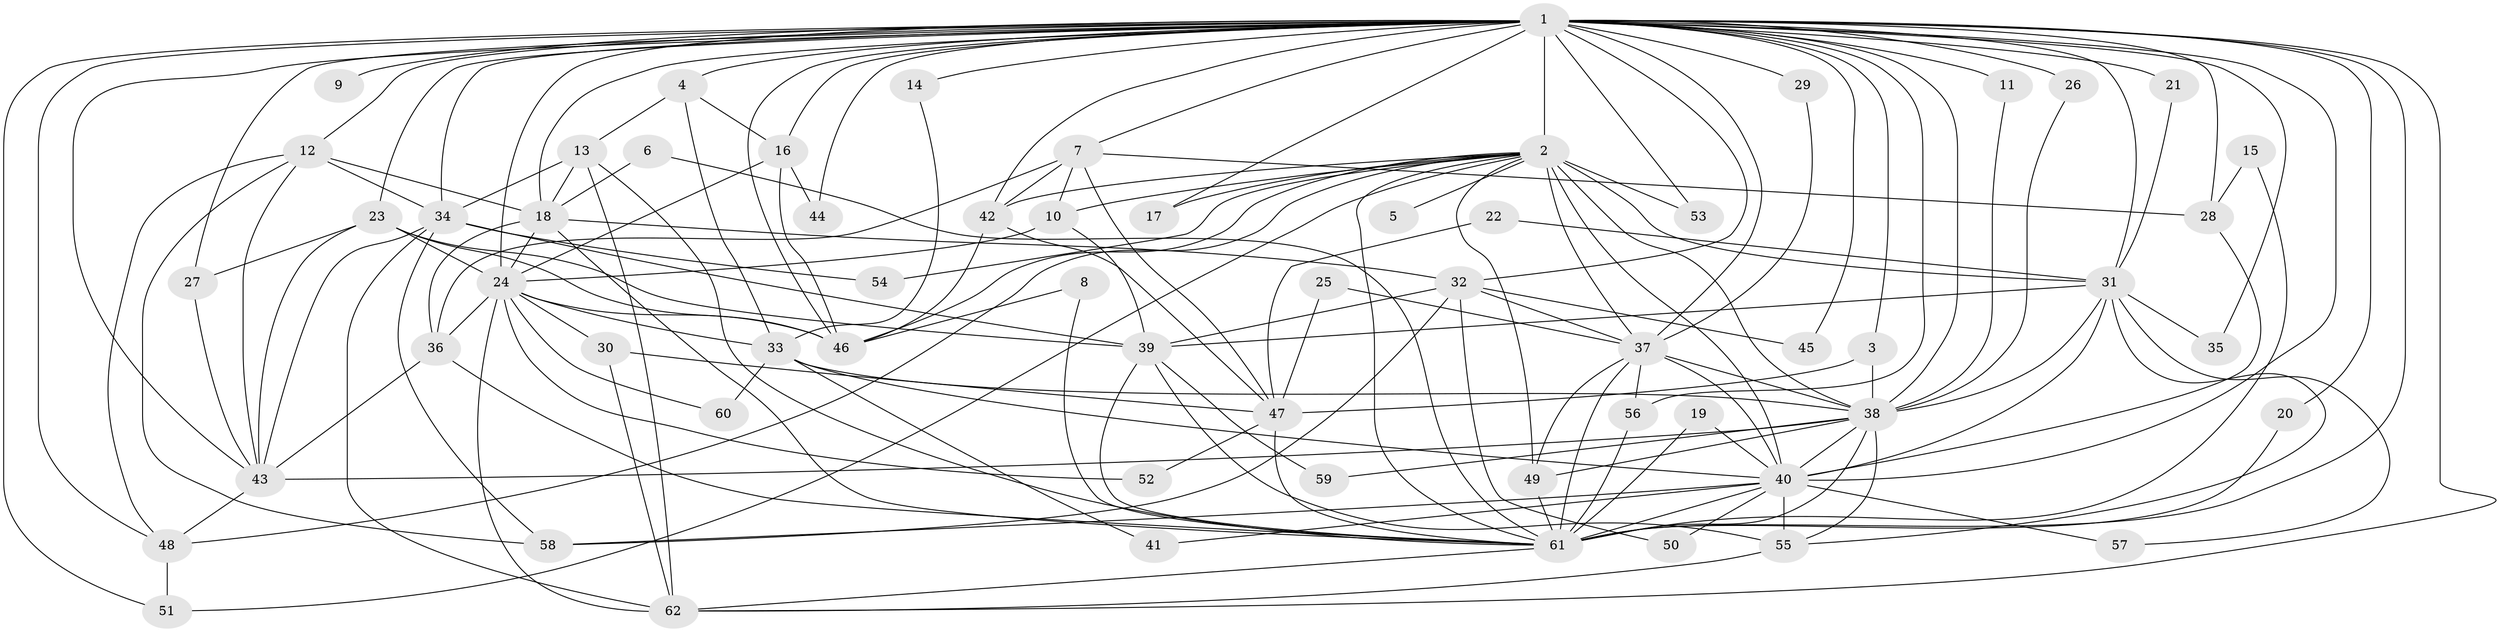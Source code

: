 // original degree distribution, {21: 0.008064516129032258, 22: 0.008064516129032258, 19: 0.016129032258064516, 20: 0.008064516129032258, 14: 0.008064516129032258, 18: 0.016129032258064516, 24: 0.008064516129032258, 10: 0.016129032258064516, 13: 0.008064516129032258, 8: 0.03225806451612903, 4: 0.06451612903225806, 6: 0.03225806451612903, 5: 0.06451612903225806, 3: 0.1935483870967742, 7: 0.016129032258064516, 2: 0.5}
// Generated by graph-tools (version 1.1) at 2025/49/03/09/25 03:49:31]
// undirected, 62 vertices, 166 edges
graph export_dot {
graph [start="1"]
  node [color=gray90,style=filled];
  1;
  2;
  3;
  4;
  5;
  6;
  7;
  8;
  9;
  10;
  11;
  12;
  13;
  14;
  15;
  16;
  17;
  18;
  19;
  20;
  21;
  22;
  23;
  24;
  25;
  26;
  27;
  28;
  29;
  30;
  31;
  32;
  33;
  34;
  35;
  36;
  37;
  38;
  39;
  40;
  41;
  42;
  43;
  44;
  45;
  46;
  47;
  48;
  49;
  50;
  51;
  52;
  53;
  54;
  55;
  56;
  57;
  58;
  59;
  60;
  61;
  62;
  1 -- 2 [weight=8.0];
  1 -- 3 [weight=1.0];
  1 -- 4 [weight=1.0];
  1 -- 7 [weight=2.0];
  1 -- 9 [weight=2.0];
  1 -- 11 [weight=1.0];
  1 -- 12 [weight=1.0];
  1 -- 14 [weight=1.0];
  1 -- 16 [weight=1.0];
  1 -- 17 [weight=1.0];
  1 -- 18 [weight=2.0];
  1 -- 20 [weight=1.0];
  1 -- 21 [weight=1.0];
  1 -- 23 [weight=2.0];
  1 -- 24 [weight=2.0];
  1 -- 26 [weight=1.0];
  1 -- 27 [weight=1.0];
  1 -- 28 [weight=3.0];
  1 -- 29 [weight=1.0];
  1 -- 31 [weight=1.0];
  1 -- 32 [weight=1.0];
  1 -- 34 [weight=4.0];
  1 -- 35 [weight=1.0];
  1 -- 37 [weight=4.0];
  1 -- 38 [weight=5.0];
  1 -- 40 [weight=4.0];
  1 -- 42 [weight=1.0];
  1 -- 43 [weight=1.0];
  1 -- 44 [weight=1.0];
  1 -- 45 [weight=1.0];
  1 -- 46 [weight=1.0];
  1 -- 48 [weight=1.0];
  1 -- 51 [weight=1.0];
  1 -- 53 [weight=1.0];
  1 -- 56 [weight=1.0];
  1 -- 61 [weight=4.0];
  1 -- 62 [weight=1.0];
  2 -- 5 [weight=1.0];
  2 -- 10 [weight=1.0];
  2 -- 17 [weight=1.0];
  2 -- 31 [weight=1.0];
  2 -- 37 [weight=2.0];
  2 -- 38 [weight=2.0];
  2 -- 40 [weight=2.0];
  2 -- 42 [weight=2.0];
  2 -- 46 [weight=1.0];
  2 -- 48 [weight=1.0];
  2 -- 49 [weight=1.0];
  2 -- 51 [weight=1.0];
  2 -- 53 [weight=1.0];
  2 -- 54 [weight=1.0];
  2 -- 61 [weight=2.0];
  3 -- 38 [weight=1.0];
  3 -- 47 [weight=1.0];
  4 -- 13 [weight=1.0];
  4 -- 16 [weight=1.0];
  4 -- 33 [weight=1.0];
  6 -- 18 [weight=1.0];
  6 -- 61 [weight=1.0];
  7 -- 10 [weight=1.0];
  7 -- 28 [weight=1.0];
  7 -- 36 [weight=1.0];
  7 -- 42 [weight=2.0];
  7 -- 47 [weight=1.0];
  8 -- 46 [weight=1.0];
  8 -- 61 [weight=1.0];
  10 -- 24 [weight=1.0];
  10 -- 39 [weight=1.0];
  11 -- 38 [weight=1.0];
  12 -- 18 [weight=1.0];
  12 -- 34 [weight=1.0];
  12 -- 43 [weight=1.0];
  12 -- 48 [weight=1.0];
  12 -- 58 [weight=1.0];
  13 -- 18 [weight=1.0];
  13 -- 34 [weight=1.0];
  13 -- 61 [weight=1.0];
  13 -- 62 [weight=1.0];
  14 -- 33 [weight=1.0];
  15 -- 28 [weight=1.0];
  15 -- 61 [weight=1.0];
  16 -- 24 [weight=1.0];
  16 -- 44 [weight=1.0];
  16 -- 46 [weight=1.0];
  18 -- 24 [weight=1.0];
  18 -- 32 [weight=1.0];
  18 -- 36 [weight=1.0];
  18 -- 61 [weight=1.0];
  19 -- 40 [weight=1.0];
  19 -- 61 [weight=1.0];
  20 -- 61 [weight=1.0];
  21 -- 31 [weight=1.0];
  22 -- 31 [weight=1.0];
  22 -- 47 [weight=1.0];
  23 -- 24 [weight=1.0];
  23 -- 27 [weight=1.0];
  23 -- 39 [weight=1.0];
  23 -- 43 [weight=1.0];
  23 -- 46 [weight=1.0];
  24 -- 30 [weight=1.0];
  24 -- 33 [weight=2.0];
  24 -- 36 [weight=1.0];
  24 -- 46 [weight=1.0];
  24 -- 52 [weight=1.0];
  24 -- 60 [weight=1.0];
  24 -- 62 [weight=1.0];
  25 -- 37 [weight=1.0];
  25 -- 47 [weight=2.0];
  26 -- 38 [weight=1.0];
  27 -- 43 [weight=1.0];
  28 -- 40 [weight=1.0];
  29 -- 37 [weight=1.0];
  30 -- 47 [weight=1.0];
  30 -- 62 [weight=1.0];
  31 -- 35 [weight=1.0];
  31 -- 38 [weight=1.0];
  31 -- 39 [weight=1.0];
  31 -- 40 [weight=1.0];
  31 -- 55 [weight=1.0];
  31 -- 57 [weight=1.0];
  32 -- 37 [weight=1.0];
  32 -- 39 [weight=1.0];
  32 -- 45 [weight=1.0];
  32 -- 50 [weight=1.0];
  32 -- 58 [weight=1.0];
  33 -- 38 [weight=1.0];
  33 -- 40 [weight=1.0];
  33 -- 41 [weight=1.0];
  33 -- 60 [weight=1.0];
  34 -- 39 [weight=1.0];
  34 -- 43 [weight=1.0];
  34 -- 54 [weight=1.0];
  34 -- 58 [weight=1.0];
  34 -- 62 [weight=1.0];
  36 -- 43 [weight=1.0];
  36 -- 61 [weight=1.0];
  37 -- 38 [weight=1.0];
  37 -- 40 [weight=1.0];
  37 -- 49 [weight=1.0];
  37 -- 56 [weight=1.0];
  37 -- 61 [weight=1.0];
  38 -- 40 [weight=1.0];
  38 -- 43 [weight=1.0];
  38 -- 49 [weight=1.0];
  38 -- 55 [weight=1.0];
  38 -- 59 [weight=1.0];
  38 -- 61 [weight=1.0];
  39 -- 55 [weight=1.0];
  39 -- 59 [weight=1.0];
  39 -- 61 [weight=1.0];
  40 -- 41 [weight=1.0];
  40 -- 50 [weight=1.0];
  40 -- 55 [weight=1.0];
  40 -- 57 [weight=1.0];
  40 -- 58 [weight=1.0];
  40 -- 61 [weight=1.0];
  42 -- 46 [weight=1.0];
  42 -- 47 [weight=1.0];
  43 -- 48 [weight=1.0];
  47 -- 52 [weight=1.0];
  47 -- 61 [weight=1.0];
  48 -- 51 [weight=1.0];
  49 -- 61 [weight=1.0];
  55 -- 62 [weight=1.0];
  56 -- 61 [weight=1.0];
  61 -- 62 [weight=1.0];
}
